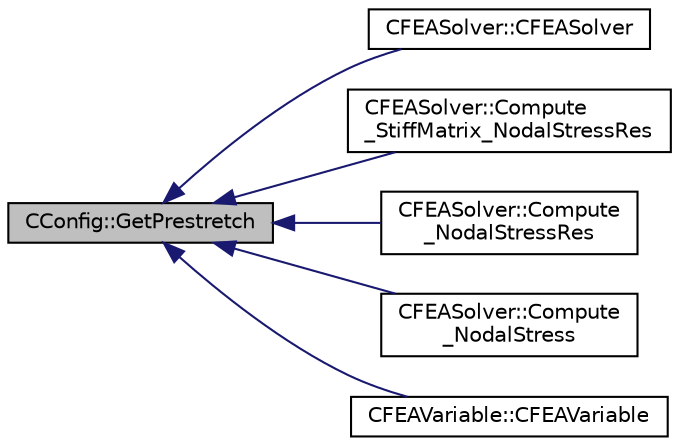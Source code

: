 digraph "CConfig::GetPrestretch"
{
  edge [fontname="Helvetica",fontsize="10",labelfontname="Helvetica",labelfontsize="10"];
  node [fontname="Helvetica",fontsize="10",shape=record];
  rankdir="LR";
  Node10655 [label="CConfig::GetPrestretch",height=0.2,width=0.4,color="black", fillcolor="grey75", style="filled", fontcolor="black"];
  Node10655 -> Node10656 [dir="back",color="midnightblue",fontsize="10",style="solid",fontname="Helvetica"];
  Node10656 [label="CFEASolver::CFEASolver",height=0.2,width=0.4,color="black", fillcolor="white", style="filled",URL="$class_c_f_e_a_solver.html#a1d4c7d17d9c7143d3079fc78fae1599d"];
  Node10655 -> Node10657 [dir="back",color="midnightblue",fontsize="10",style="solid",fontname="Helvetica"];
  Node10657 [label="CFEASolver::Compute\l_StiffMatrix_NodalStressRes",height=0.2,width=0.4,color="black", fillcolor="white", style="filled",URL="$class_c_f_e_a_solver.html#acc7c3af8140cd1137b5a0aab2dfcc80c",tooltip="Compute the stiffness matrix of the problem and the nodal stress terms at the same time (more efficie..."];
  Node10655 -> Node10658 [dir="back",color="midnightblue",fontsize="10",style="solid",fontname="Helvetica"];
  Node10658 [label="CFEASolver::Compute\l_NodalStressRes",height=0.2,width=0.4,color="black", fillcolor="white", style="filled",URL="$class_c_f_e_a_solver.html#a010359fb7dd73f095bbb2174da3a8978",tooltip="Compute the nodal stress terms and add them to the residual. "];
  Node10655 -> Node10659 [dir="back",color="midnightblue",fontsize="10",style="solid",fontname="Helvetica"];
  Node10659 [label="CFEASolver::Compute\l_NodalStress",height=0.2,width=0.4,color="black", fillcolor="white", style="filled",URL="$class_c_f_e_a_solver.html#a62ca6eda046cfa13437ce136aa27dfee",tooltip="Compute the stress at the nodes for output purposes. "];
  Node10655 -> Node10660 [dir="back",color="midnightblue",fontsize="10",style="solid",fontname="Helvetica"];
  Node10660 [label="CFEAVariable::CFEAVariable",height=0.2,width=0.4,color="black", fillcolor="white", style="filled",URL="$class_c_f_e_a_variable.html#af903380be6b3b699751e694d896af2c1",tooltip="Constructor of the class. "];
}
